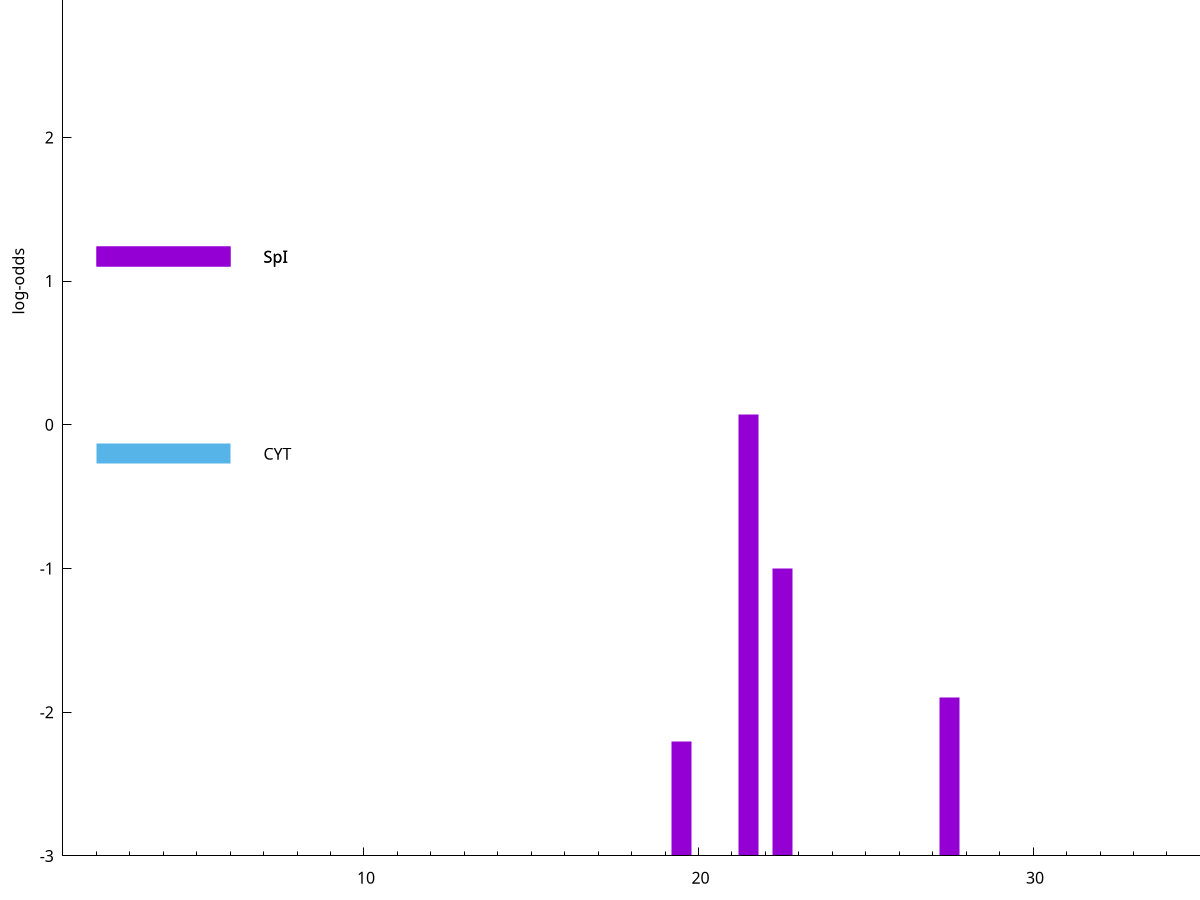 set title "LipoP predictions for SRR5666496.gff"
set size 2., 1.4
set xrange [1:70] 
set mxtics 10
set yrange [-3:5]
set y2range [0:8]
set ylabel "log-odds"
set term postscript eps color solid "Helvetica" 30
set output "SRR5666496.gff17.eps"
set arrow from 2,1.1688 to 6,1.1688 nohead lt 1 lw 20
set label "SpI" at 7,1.1688
set arrow from 2,-0.200913 to 6,-0.200913 nohead lt 3 lw 20
set label "CYT" at 7,-0.200913
set arrow from 2,1.1688 to 6,1.1688 nohead lt 1 lw 20
set label "SpI" at 7,1.1688
# NOTE: The scores below are the log-odds scores with the threshold
# NOTE: subtracted (a hack to make gnuplot make the histogram all
# NOTE: look nice).
plot "-" axes x1y2 title "" with impulses lt 1 lw 20
21.500000 3.069655
22.500000 1.997220
27.500000 1.103840
19.500000 0.799390
e
exit
